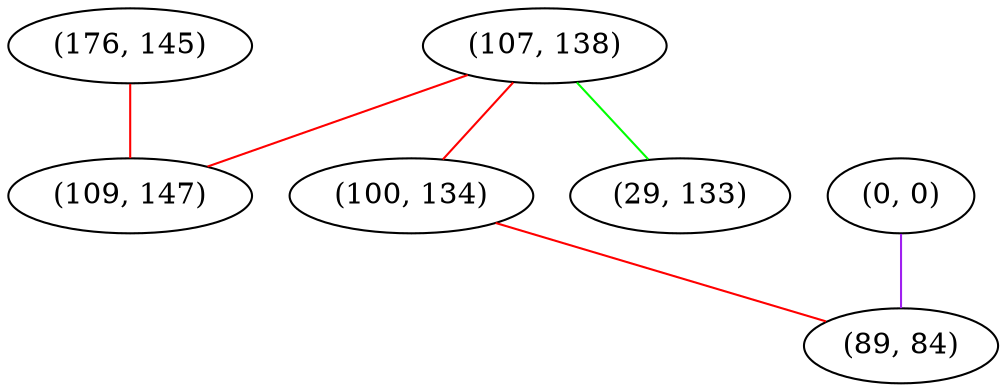 graph "" {
"(176, 145)";
"(107, 138)";
"(0, 0)";
"(100, 134)";
"(89, 84)";
"(109, 147)";
"(29, 133)";
"(176, 145)" -- "(109, 147)"  [color=red, key=0, weight=1];
"(107, 138)" -- "(109, 147)"  [color=red, key=0, weight=1];
"(107, 138)" -- "(29, 133)"  [color=green, key=0, weight=2];
"(107, 138)" -- "(100, 134)"  [color=red, key=0, weight=1];
"(0, 0)" -- "(89, 84)"  [color=purple, key=0, weight=4];
"(100, 134)" -- "(89, 84)"  [color=red, key=0, weight=1];
}
